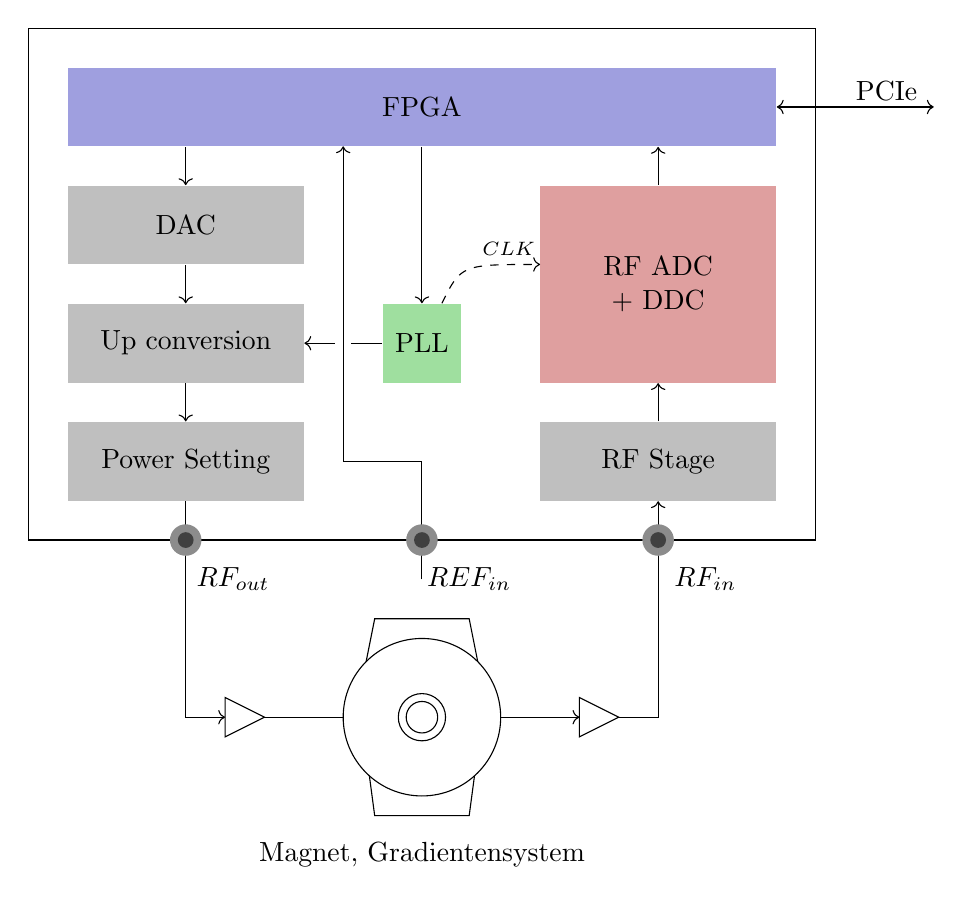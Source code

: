 \begin{tikzpicture}[scale=1]
\draw[draw=black] (0,0) rectangle (10,6.5);
\node[fill=gray!50,minimum height=1cm,minimum width=3cm] (DAC) at (2,4) {DAC};
\node[fill=gray!50!red!50,minimum height=2.5cm,minimum width=3cm,align=center] (ADC) at (8,3.25) {RF ADC \\+ DDC};
\node[fill=gray!50,minimum height=1cm,minimum width=3cm] (UPC) at (2,2.5) {Up conversion};

\node[fill=gray!50,minimum height=1cm,minimum width=3cm] (PS) at (2,1) {Power Setting};
\node[fill=gray!50,minimum height=1cm,minimum width=3cm] (RF) at (8,1) {RF Stage};
\node[fill=gray!50!blue!50,minimum height=1cm,minimum width=9cm] (FPGA) at (5,5.5) {FPGA};
\node[fill=gray!50!green!50,minimum height=1cm,minimum width=1cm] (PLL) at (5,2.5) {PLL};

\draw[<-] (PS.north) -- (UPC.south);
\draw[<-] (UPC.north) -- (DAC.south);
\draw[<-] (DAC.north) -- (FPGA.south -| DAC);


\draw[->] (RF.north) -- (ADC.south);
\draw[->] (ADC.north) -- (FPGA.south -| ADC);


\draw[->] (PLL) -- (UPC);
\draw[->] (FPGA) -- (PLL);
\draw[color=white,line width=2mm] (4,2) -- (4,3);
\draw[->] (5,-0.5) |- (4,1) -- (4,5);
\draw[<-] (2.5,-2.25) -| (2,-1) -- (PS);
\draw[->] (7.5,-2.25) -|(8,-1) -- (RF);

\fill[fill=gray!90] (2,0) circle (0.2);\fill[fill=darkgray] (2,0) circle (0.1);
\fill[fill=gray!90] (8,0) circle (0.2);\fill[fill=darkgray] (8,0) circle (0.1);
\fill[fill=gray!90] (5,0) circle (0.2);\fill[fill=darkgray] (5,0) circle (0.1);

\node(REFin) at (5.6,-0.5) {$REF_{in}$};
\node(RFout) at (2.6,-0.5) {$RF_{out}$};
\node(RFin) at (8.6,-0.5) {$RF_{in}$};

\draw (2.5,-2) -- (2.5,-2.5) -- (3,-2.25) -- cycle;
\draw (7,-2) -- (7,-2.5) -- (7.5,-2.25) -- cycle;
\draw[->] (3,-2.25) -- (7,-2.25);
\filldraw[fill=white] (4.4,-3.5) -- (5.6,-3.5) -- (5.8,-2) -- (4.2,-2) -- cycle;
\filldraw[fill=white] (4.4,-1) -- (5.6,-1) -- (5.8,-2) -- (4.2,-2) -- cycle;
\filldraw[fill=white] (5,-2.25) circle(1);
\filldraw[fill=white] (5,-2.25) circle(0.3);
\filldraw[fill=white] (5,-2.25) circle(0.2);


\node[text width=6cm,align=center](MAGNET) at (5,-4) {Magnet, Gradientensystem};

\draw[<->] (FPGA) -- (11.5,5.5);
\node[] (PCIe) at (10.9,5.7) {PCIe};
\draw[->,dashed] (PLL) .. controls (5.5,3.5) .. (6.5,3.5);
\node[] (clk) at (6.1,3.7) {\scriptsize$CLK$};
\end{tikzpicture}
